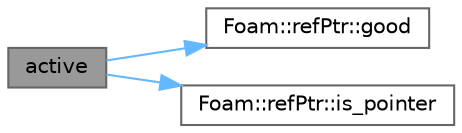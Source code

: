 digraph "active"
{
 // LATEX_PDF_SIZE
  bgcolor="transparent";
  edge [fontname=Helvetica,fontsize=10,labelfontname=Helvetica,labelfontsize=10];
  node [fontname=Helvetica,fontsize=10,shape=box,height=0.2,width=0.4];
  rankdir="LR";
  Node1 [id="Node000001",label="active",height=0.2,width=0.4,color="gray40", fillcolor="grey60", style="filled", fontcolor="black",tooltip=" "];
  Node1 -> Node2 [id="edge1_Node000001_Node000002",color="steelblue1",style="solid",tooltip=" "];
  Node2 [id="Node000002",label="Foam::refPtr::good",height=0.2,width=0.4,color="grey40", fillcolor="white", style="filled",URL="$classFoam_1_1refPtr.html#a57a3459b7c5951cb10421aae5774450b",tooltip=" "];
  Node1 -> Node3 [id="edge2_Node000001_Node000003",color="steelblue1",style="solid",tooltip=" "];
  Node3 [id="Node000003",label="Foam::refPtr::is_pointer",height=0.2,width=0.4,color="grey40", fillcolor="white", style="filled",URL="$classFoam_1_1refPtr.html#a224673be2a0f8a261ad2e69127afcc01",tooltip=" "];
}
